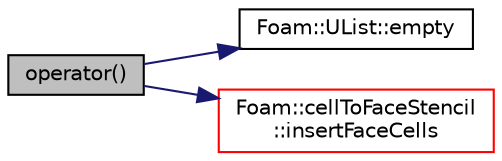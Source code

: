 digraph "operator()"
{
  bgcolor="transparent";
  edge [fontname="Helvetica",fontsize="10",labelfontname="Helvetica",labelfontsize="10"];
  node [fontname="Helvetica",fontsize="10",shape=record];
  rankdir="LR";
  Node1 [label="operator()",height=0.2,width=0.4,color="black", fillcolor="grey75", style="filled", fontcolor="black"];
  Node1 -> Node2 [color="midnightblue",fontsize="10",style="solid",fontname="Helvetica"];
  Node2 [label="Foam::UList::empty",height=0.2,width=0.4,color="black",URL="$a02849.html#ac6e61de369e994009e36f344f99c15ad",tooltip="Return true if the UList is empty (ie, size() is zero) "];
  Node1 -> Node3 [color="midnightblue",fontsize="10",style="solid",fontname="Helvetica"];
  Node3 [label="Foam::cellToFaceStencil\l::insertFaceCells",height=0.2,width=0.4,color="red",URL="$a00239.html#a2ceaba8d99391993b6db5c841992073e",tooltip="Collect cell neighbours of faces in global numbering. "];
}

